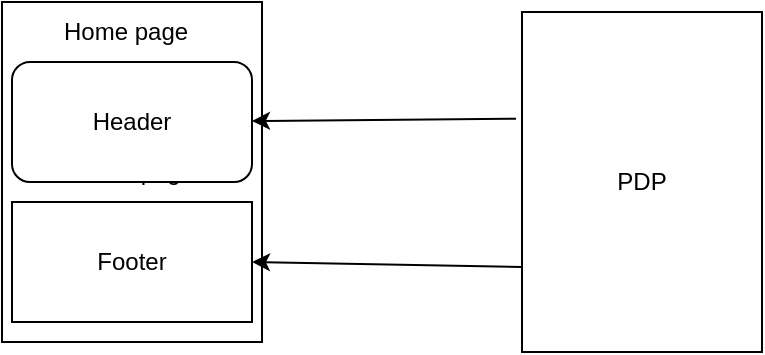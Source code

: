 <mxfile>
    <diagram id="uvrejKhRFjDmE-rSBa8K" name="Module Federalization">
        <mxGraphModel dx="1347" dy="554" grid="1" gridSize="10" guides="1" tooltips="1" connect="1" arrows="1" fold="1" page="1" pageScale="1" pageWidth="850" pageHeight="1100" math="0" shadow="0">
            <root>
                <mxCell id="0"/>
                <mxCell id="1" parent="0"/>
                <mxCell id="2" value="Home page" style="rounded=0;whiteSpace=wrap;html=1;" vertex="1" parent="1">
                    <mxGeometry x="-470" y="220" width="130" height="170" as="geometry"/>
                </mxCell>
                <mxCell id="7" style="edgeStyle=none;html=1;exitX=-0.025;exitY=0.314;exitDx=0;exitDy=0;exitPerimeter=0;" edge="1" parent="1" source="3" target="4">
                    <mxGeometry relative="1" as="geometry"/>
                </mxCell>
                <mxCell id="8" style="edgeStyle=none;html=1;exitX=0;exitY=0.75;exitDx=0;exitDy=0;entryX=1;entryY=0.5;entryDx=0;entryDy=0;" edge="1" parent="1" source="3" target="5">
                    <mxGeometry relative="1" as="geometry"/>
                </mxCell>
                <mxCell id="3" value="PDP&lt;br&gt;" style="rounded=0;whiteSpace=wrap;html=1;" vertex="1" parent="1">
                    <mxGeometry x="-210" y="225" width="120" height="170" as="geometry"/>
                </mxCell>
                <mxCell id="4" value="Header" style="rounded=1;whiteSpace=wrap;html=1;" vertex="1" parent="1">
                    <mxGeometry x="-465" y="250" width="120" height="60" as="geometry"/>
                </mxCell>
                <mxCell id="5" value="Footer" style="rounded=0;whiteSpace=wrap;html=1;" vertex="1" parent="1">
                    <mxGeometry x="-465" y="320" width="120" height="60" as="geometry"/>
                </mxCell>
                <mxCell id="6" value="Home page" style="text;strokeColor=none;fillColor=none;align=left;verticalAlign=middle;spacingLeft=4;spacingRight=4;overflow=hidden;points=[[0,0.5],[1,0.5]];portConstraint=eastwest;rotatable=0;whiteSpace=wrap;html=1;" vertex="1" parent="1">
                    <mxGeometry x="-445" y="220" width="80" height="30" as="geometry"/>
                </mxCell>
            </root>
        </mxGraphModel>
    </diagram>
</mxfile>